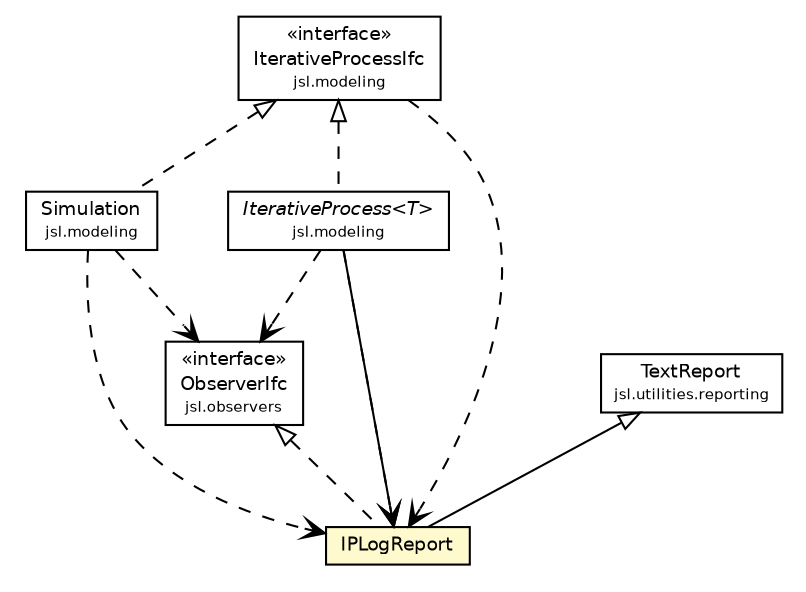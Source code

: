 #!/usr/local/bin/dot
#
# Class diagram 
# Generated by UMLGraph version 5.4 (http://www.umlgraph.org/)
#

digraph G {
	edge [fontname="Helvetica",fontsize=10,labelfontname="Helvetica",labelfontsize=10];
	node [fontname="Helvetica",fontsize=10,shape=plaintext];
	nodesep=0.25;
	ranksep=0.5;
	// jsl.modeling.Simulation
	c91897 [label=<<table title="jsl.modeling.Simulation" border="0" cellborder="1" cellspacing="0" cellpadding="2" port="p" href="../../modeling/Simulation.html">
		<tr><td><table border="0" cellspacing="0" cellpadding="1">
<tr><td align="center" balign="center"> Simulation </td></tr>
<tr><td align="center" balign="center"><font point-size="7.0"> jsl.modeling </font></td></tr>
		</table></td></tr>
		</table>>, URL="../../modeling/Simulation.html", fontname="Helvetica", fontcolor="black", fontsize=9.0];
	// jsl.modeling.IterativeProcessIfc
	c91911 [label=<<table title="jsl.modeling.IterativeProcessIfc" border="0" cellborder="1" cellspacing="0" cellpadding="2" port="p" href="../../modeling/IterativeProcessIfc.html">
		<tr><td><table border="0" cellspacing="0" cellpadding="1">
<tr><td align="center" balign="center"> &#171;interface&#187; </td></tr>
<tr><td align="center" balign="center"> IterativeProcessIfc </td></tr>
<tr><td align="center" balign="center"><font point-size="7.0"> jsl.modeling </font></td></tr>
		</table></td></tr>
		</table>>, URL="../../modeling/IterativeProcessIfc.html", fontname="Helvetica", fontcolor="black", fontsize=9.0];
	// jsl.modeling.IterativeProcess<T>
	c91912 [label=<<table title="jsl.modeling.IterativeProcess" border="0" cellborder="1" cellspacing="0" cellpadding="2" port="p" href="../../modeling/IterativeProcess.html">
		<tr><td><table border="0" cellspacing="0" cellpadding="1">
<tr><td align="center" balign="center"><font face="Helvetica-Oblique"> IterativeProcess&lt;T&gt; </font></td></tr>
<tr><td align="center" balign="center"><font point-size="7.0"> jsl.modeling </font></td></tr>
		</table></td></tr>
		</table>>, URL="../../modeling/IterativeProcess.html", fontname="Helvetica", fontcolor="black", fontsize=9.0];
	// jsl.observers.ObserverIfc
	c92159 [label=<<table title="jsl.observers.ObserverIfc" border="0" cellborder="1" cellspacing="0" cellpadding="2" port="p" href="../ObserverIfc.html">
		<tr><td><table border="0" cellspacing="0" cellpadding="1">
<tr><td align="center" balign="center"> &#171;interface&#187; </td></tr>
<tr><td align="center" balign="center"> ObserverIfc </td></tr>
<tr><td align="center" balign="center"><font point-size="7.0"> jsl.observers </font></td></tr>
		</table></td></tr>
		</table>>, URL="../ObserverIfc.html", fontname="Helvetica", fontcolor="black", fontsize=9.0];
	// jsl.observers.textfile.IPLogReport
	c92177 [label=<<table title="jsl.observers.textfile.IPLogReport" border="0" cellborder="1" cellspacing="0" cellpadding="2" port="p" bgcolor="lemonChiffon" href="./IPLogReport.html">
		<tr><td><table border="0" cellspacing="0" cellpadding="1">
<tr><td align="center" balign="center"> IPLogReport </td></tr>
		</table></td></tr>
		</table>>, URL="./IPLogReport.html", fontname="Helvetica", fontcolor="black", fontsize=9.0];
	// jsl.utilities.reporting.TextReport
	c92301 [label=<<table title="jsl.utilities.reporting.TextReport" border="0" cellborder="1" cellspacing="0" cellpadding="2" port="p" href="../../utilities/reporting/TextReport.html">
		<tr><td><table border="0" cellspacing="0" cellpadding="1">
<tr><td align="center" balign="center"> TextReport </td></tr>
<tr><td align="center" balign="center"><font point-size="7.0"> jsl.utilities.reporting </font></td></tr>
		</table></td></tr>
		</table>>, URL="../../utilities/reporting/TextReport.html", fontname="Helvetica", fontcolor="black", fontsize=9.0];
	//jsl.modeling.Simulation implements jsl.modeling.IterativeProcessIfc
	c91911:p -> c91897:p [dir=back,arrowtail=empty,style=dashed];
	//jsl.modeling.IterativeProcess<T> implements jsl.modeling.IterativeProcessIfc
	c91911:p -> c91912:p [dir=back,arrowtail=empty,style=dashed];
	//jsl.observers.textfile.IPLogReport extends jsl.utilities.reporting.TextReport
	c92301:p -> c92177:p [dir=back,arrowtail=empty];
	//jsl.observers.textfile.IPLogReport implements jsl.observers.ObserverIfc
	c92159:p -> c92177:p [dir=back,arrowtail=empty,style=dashed];
	// jsl.modeling.IterativeProcess<T> NAVASSOC jsl.observers.textfile.IPLogReport
	c91912:p -> c92177:p [taillabel="", label="", headlabel="", fontname="Helvetica", fontcolor="black", fontsize=10.0, color="black", arrowhead=open];
	// jsl.modeling.Simulation DEPEND jsl.observers.ObserverIfc
	c91897:p -> c92159:p [taillabel="", label="", headlabel="", fontname="Helvetica", fontcolor="black", fontsize=10.0, color="black", arrowhead=open, style=dashed];
	// jsl.modeling.Simulation DEPEND jsl.observers.textfile.IPLogReport
	c91897:p -> c92177:p [taillabel="", label="", headlabel="", fontname="Helvetica", fontcolor="black", fontsize=10.0, color="black", arrowhead=open, style=dashed];
	// jsl.modeling.IterativeProcessIfc DEPEND jsl.observers.textfile.IPLogReport
	c91911:p -> c92177:p [taillabel="", label="", headlabel="", fontname="Helvetica", fontcolor="black", fontsize=10.0, color="black", arrowhead=open, style=dashed];
	// jsl.modeling.IterativeProcess<T> DEPEND jsl.observers.ObserverIfc
	c91912:p -> c92159:p [taillabel="", label="", headlabel="", fontname="Helvetica", fontcolor="black", fontsize=10.0, color="black", arrowhead=open, style=dashed];
	// jsl.modeling.IterativeProcess<T> DEPEND jsl.observers.textfile.IPLogReport
	c91912:p -> c92177:p [taillabel="", label="", headlabel="", fontname="Helvetica", fontcolor="black", fontsize=10.0, color="black", arrowhead=open, style=dashed];
}

